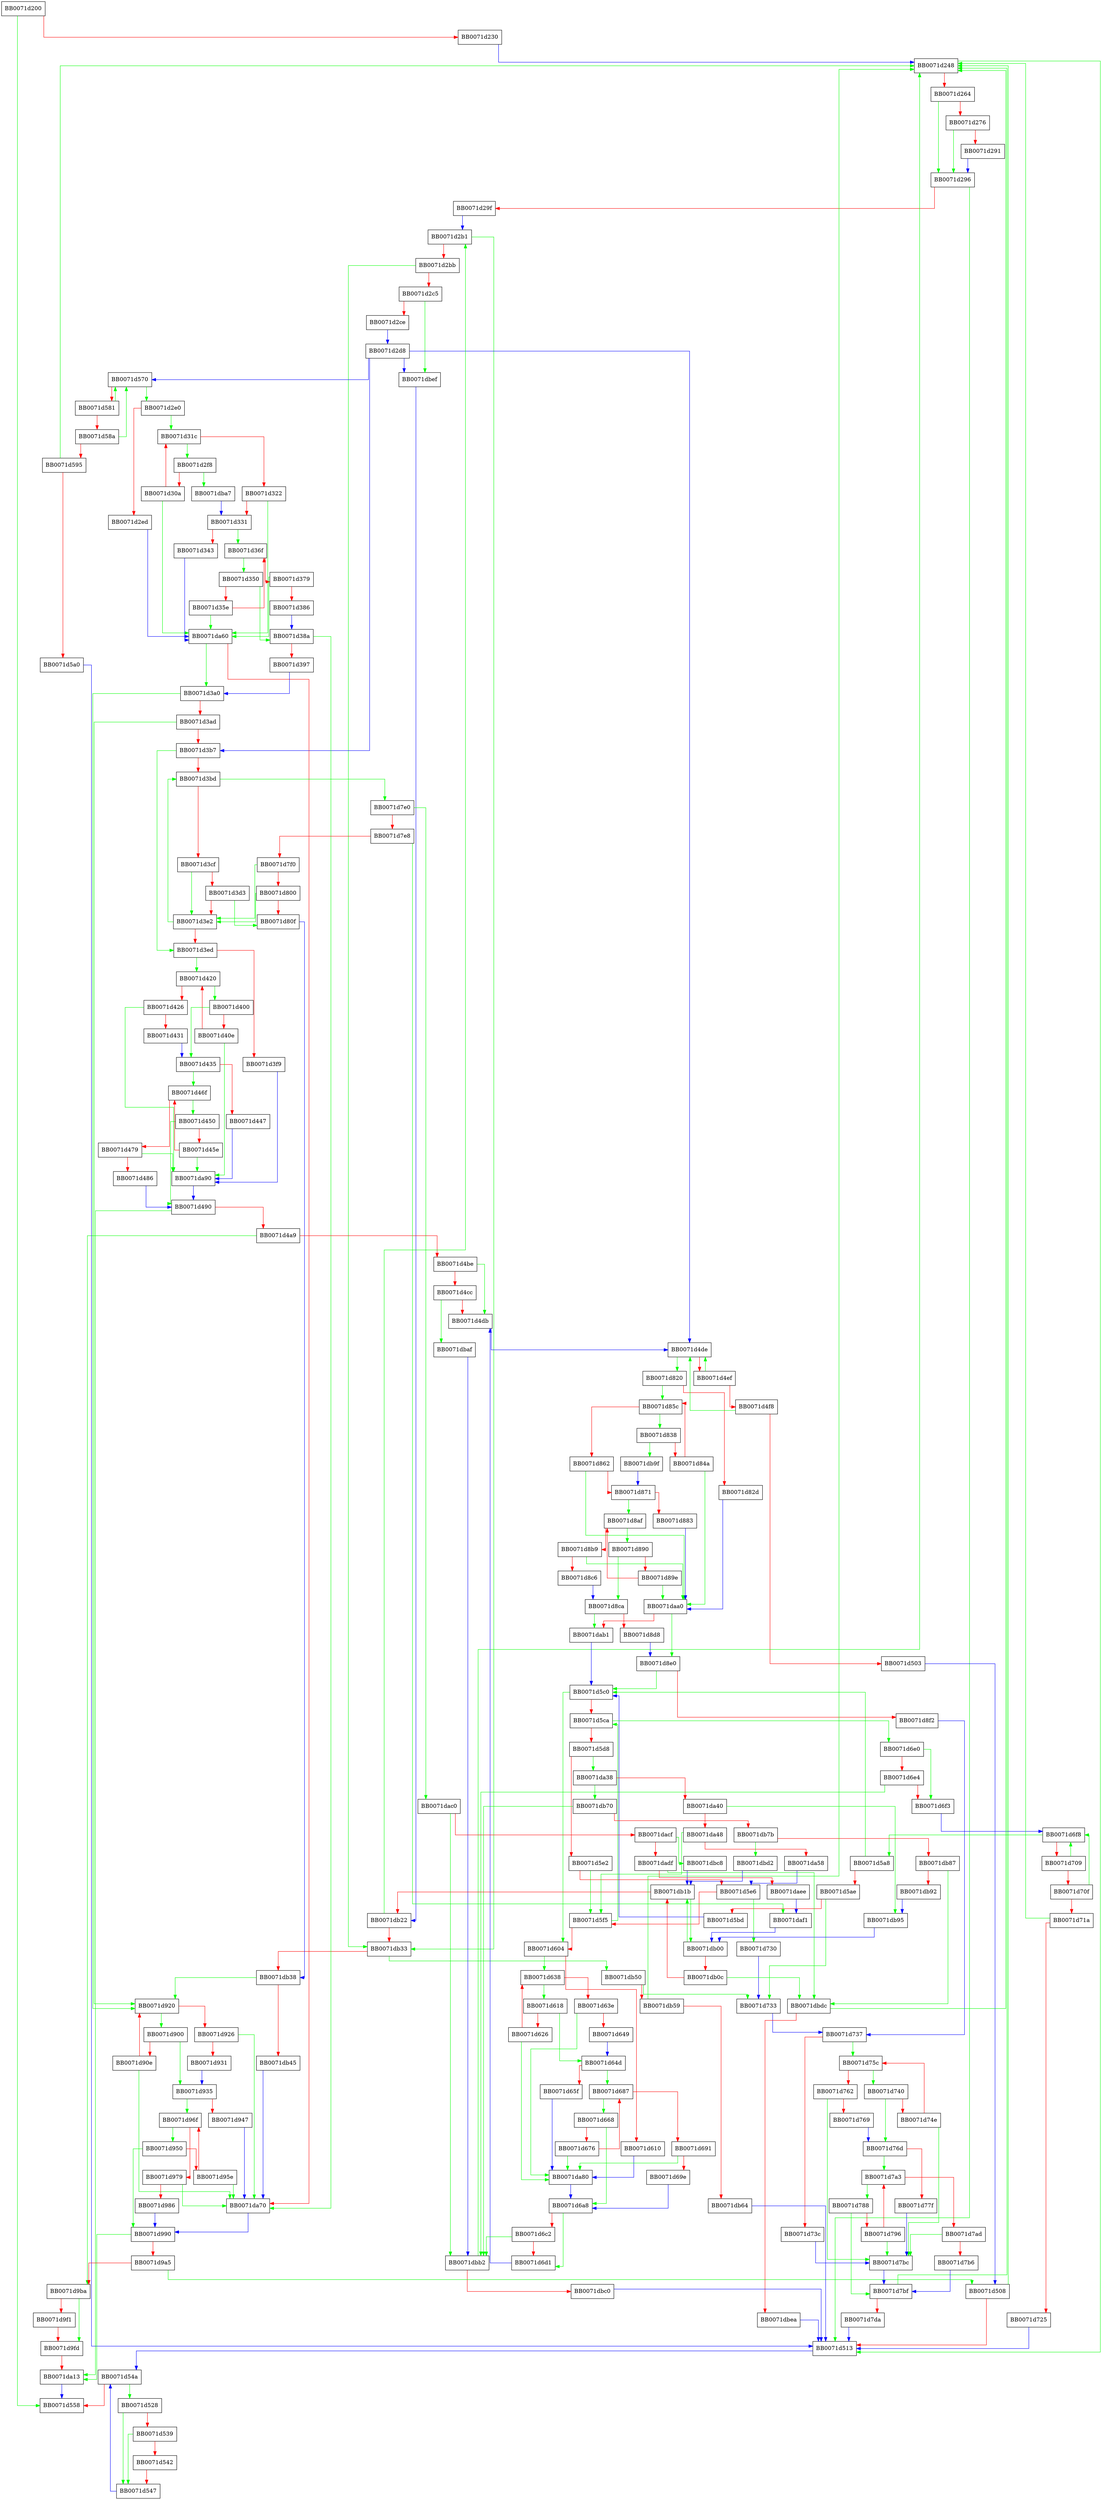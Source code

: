 digraph mime_parse_hdr {
  node [shape="box"];
  graph [splines=ortho];
  BB0071d200 -> BB0071d558 [color="green"];
  BB0071d200 -> BB0071d230 [color="red"];
  BB0071d230 -> BB0071d248 [color="blue"];
  BB0071d248 -> BB0071d513 [color="green"];
  BB0071d248 -> BB0071d264 [color="red"];
  BB0071d264 -> BB0071d296 [color="green"];
  BB0071d264 -> BB0071d276 [color="red"];
  BB0071d276 -> BB0071d296 [color="green"];
  BB0071d276 -> BB0071d291 [color="red"];
  BB0071d291 -> BB0071d296 [color="blue"];
  BB0071d296 -> BB0071d513 [color="green"];
  BB0071d296 -> BB0071d29f [color="red"];
  BB0071d29f -> BB0071d2b1 [color="blue"];
  BB0071d2b1 -> BB0071db33 [color="green"];
  BB0071d2b1 -> BB0071d2bb [color="red"];
  BB0071d2bb -> BB0071db33 [color="green"];
  BB0071d2bb -> BB0071d2c5 [color="red"];
  BB0071d2c5 -> BB0071dbef [color="green"];
  BB0071d2c5 -> BB0071d2ce [color="red"];
  BB0071d2ce -> BB0071d2d8 [color="blue"];
  BB0071d2d8 -> BB0071dbef [color="blue"];
  BB0071d2d8 -> BB0071d570 [color="blue"];
  BB0071d2d8 -> BB0071d3b7 [color="blue"];
  BB0071d2d8 -> BB0071d4de [color="blue"];
  BB0071d2e0 -> BB0071d31c [color="green"];
  BB0071d2e0 -> BB0071d2ed [color="red"];
  BB0071d2ed -> BB0071da60 [color="blue"];
  BB0071d2f8 -> BB0071dba7 [color="green"];
  BB0071d2f8 -> BB0071d30a [color="red"];
  BB0071d30a -> BB0071da60 [color="green"];
  BB0071d30a -> BB0071d31c [color="red"];
  BB0071d31c -> BB0071d2f8 [color="green"];
  BB0071d31c -> BB0071d322 [color="red"];
  BB0071d322 -> BB0071da60 [color="green"];
  BB0071d322 -> BB0071d331 [color="red"];
  BB0071d331 -> BB0071d36f [color="green"];
  BB0071d331 -> BB0071d343 [color="red"];
  BB0071d343 -> BB0071da60 [color="blue"];
  BB0071d350 -> BB0071d38a [color="green"];
  BB0071d350 -> BB0071d35e [color="red"];
  BB0071d35e -> BB0071da60 [color="green"];
  BB0071d35e -> BB0071d36f [color="red"];
  BB0071d36f -> BB0071d350 [color="green"];
  BB0071d36f -> BB0071d379 [color="red"];
  BB0071d379 -> BB0071da60 [color="green"];
  BB0071d379 -> BB0071d386 [color="red"];
  BB0071d386 -> BB0071d38a [color="blue"];
  BB0071d38a -> BB0071da70 [color="green"];
  BB0071d38a -> BB0071d397 [color="red"];
  BB0071d397 -> BB0071d3a0 [color="blue"];
  BB0071d3a0 -> BB0071d920 [color="green"];
  BB0071d3a0 -> BB0071d3ad [color="red"];
  BB0071d3ad -> BB0071d920 [color="green"];
  BB0071d3ad -> BB0071d3b7 [color="red"];
  BB0071d3b7 -> BB0071d3ed [color="green"];
  BB0071d3b7 -> BB0071d3bd [color="red"];
  BB0071d3bd -> BB0071d7e0 [color="green"];
  BB0071d3bd -> BB0071d3cf [color="red"];
  BB0071d3cf -> BB0071d3e2 [color="green"];
  BB0071d3cf -> BB0071d3d3 [color="red"];
  BB0071d3d3 -> BB0071d80f [color="green"];
  BB0071d3d3 -> BB0071d3e2 [color="red"];
  BB0071d3e2 -> BB0071d3bd [color="green"];
  BB0071d3e2 -> BB0071d3ed [color="red"];
  BB0071d3ed -> BB0071d420 [color="green"];
  BB0071d3ed -> BB0071d3f9 [color="red"];
  BB0071d3f9 -> BB0071da90 [color="blue"];
  BB0071d400 -> BB0071d435 [color="green"];
  BB0071d400 -> BB0071d40e [color="red"];
  BB0071d40e -> BB0071da90 [color="green"];
  BB0071d40e -> BB0071d420 [color="red"];
  BB0071d420 -> BB0071d400 [color="green"];
  BB0071d420 -> BB0071d426 [color="red"];
  BB0071d426 -> BB0071da90 [color="green"];
  BB0071d426 -> BB0071d431 [color="red"];
  BB0071d431 -> BB0071d435 [color="blue"];
  BB0071d435 -> BB0071d46f [color="green"];
  BB0071d435 -> BB0071d447 [color="red"];
  BB0071d447 -> BB0071da90 [color="blue"];
  BB0071d450 -> BB0071d490 [color="green"];
  BB0071d450 -> BB0071d45e [color="red"];
  BB0071d45e -> BB0071da90 [color="green"];
  BB0071d45e -> BB0071d46f [color="red"];
  BB0071d46f -> BB0071d450 [color="green"];
  BB0071d46f -> BB0071d479 [color="red"];
  BB0071d479 -> BB0071da90 [color="green"];
  BB0071d479 -> BB0071d486 [color="red"];
  BB0071d486 -> BB0071d490 [color="blue"];
  BB0071d490 -> BB0071da13 [color="green"];
  BB0071d490 -> BB0071d4a9 [color="red"];
  BB0071d4a9 -> BB0071d9ba [color="green"];
  BB0071d4a9 -> BB0071d4be [color="red"];
  BB0071d4be -> BB0071d4db [color="green"];
  BB0071d4be -> BB0071d4cc [color="red"];
  BB0071d4cc -> BB0071dbaf [color="green"];
  BB0071d4cc -> BB0071d4db [color="red"];
  BB0071d4db -> BB0071d4de [color="blue"];
  BB0071d4de -> BB0071d820 [color="green"];
  BB0071d4de -> BB0071d4ef [color="red"];
  BB0071d4ef -> BB0071d4de [color="green"];
  BB0071d4ef -> BB0071d4f8 [color="red"];
  BB0071d4f8 -> BB0071d4de [color="green"];
  BB0071d4f8 -> BB0071d503 [color="red"];
  BB0071d503 -> BB0071d508 [color="blue"];
  BB0071d508 -> BB0071d248 [color="green"];
  BB0071d508 -> BB0071d513 [color="red"];
  BB0071d513 -> BB0071d54a [color="blue"];
  BB0071d528 -> BB0071d547 [color="green"];
  BB0071d528 -> BB0071d539 [color="red"];
  BB0071d539 -> BB0071d547 [color="green"];
  BB0071d539 -> BB0071d542 [color="red"];
  BB0071d542 -> BB0071d547 [color="red"];
  BB0071d547 -> BB0071d54a [color="blue"];
  BB0071d54a -> BB0071d528 [color="green"];
  BB0071d54a -> BB0071d558 [color="red"];
  BB0071d570 -> BB0071d2e0 [color="green"];
  BB0071d570 -> BB0071d581 [color="red"];
  BB0071d581 -> BB0071d570 [color="green"];
  BB0071d581 -> BB0071d58a [color="red"];
  BB0071d58a -> BB0071d570 [color="green"];
  BB0071d58a -> BB0071d595 [color="red"];
  BB0071d595 -> BB0071d248 [color="green"];
  BB0071d595 -> BB0071d5a0 [color="red"];
  BB0071d5a0 -> BB0071d513 [color="blue"];
  BB0071d5a8 -> BB0071d5c0 [color="green"];
  BB0071d5a8 -> BB0071d5ae [color="red"];
  BB0071d5ae -> BB0071d733 [color="green"];
  BB0071d5ae -> BB0071d5bd [color="red"];
  BB0071d5bd -> BB0071d5c0 [color="blue"];
  BB0071d5c0 -> BB0071d604 [color="green"];
  BB0071d5c0 -> BB0071d5ca [color="red"];
  BB0071d5ca -> BB0071d6e0 [color="green"];
  BB0071d5ca -> BB0071d5d8 [color="red"];
  BB0071d5d8 -> BB0071da38 [color="green"];
  BB0071d5d8 -> BB0071d5e2 [color="red"];
  BB0071d5e2 -> BB0071d5f5 [color="green"];
  BB0071d5e2 -> BB0071d5e6 [color="red"];
  BB0071d5e6 -> BB0071d730 [color="green"];
  BB0071d5e6 -> BB0071d5f5 [color="red"];
  BB0071d5f5 -> BB0071d5ca [color="green"];
  BB0071d5f5 -> BB0071d604 [color="red"];
  BB0071d604 -> BB0071d638 [color="green"];
  BB0071d604 -> BB0071d610 [color="red"];
  BB0071d610 -> BB0071da80 [color="blue"];
  BB0071d618 -> BB0071d64d [color="green"];
  BB0071d618 -> BB0071d626 [color="red"];
  BB0071d626 -> BB0071da80 [color="green"];
  BB0071d626 -> BB0071d638 [color="red"];
  BB0071d638 -> BB0071d618 [color="green"];
  BB0071d638 -> BB0071d63e [color="red"];
  BB0071d63e -> BB0071da80 [color="green"];
  BB0071d63e -> BB0071d649 [color="red"];
  BB0071d649 -> BB0071d64d [color="blue"];
  BB0071d64d -> BB0071d687 [color="green"];
  BB0071d64d -> BB0071d65f [color="red"];
  BB0071d65f -> BB0071da80 [color="blue"];
  BB0071d668 -> BB0071d6a8 [color="green"];
  BB0071d668 -> BB0071d676 [color="red"];
  BB0071d676 -> BB0071da80 [color="green"];
  BB0071d676 -> BB0071d687 [color="red"];
  BB0071d687 -> BB0071d668 [color="green"];
  BB0071d687 -> BB0071d691 [color="red"];
  BB0071d691 -> BB0071da80 [color="green"];
  BB0071d691 -> BB0071d69e [color="red"];
  BB0071d69e -> BB0071d6a8 [color="blue"];
  BB0071d6a8 -> BB0071d6d1 [color="green"];
  BB0071d6a8 -> BB0071d6c2 [color="red"];
  BB0071d6c2 -> BB0071dbb2 [color="green"];
  BB0071d6c2 -> BB0071d6d1 [color="red"];
  BB0071d6d1 -> BB0071d4db [color="blue"];
  BB0071d6e0 -> BB0071d6f3 [color="green"];
  BB0071d6e0 -> BB0071d6e4 [color="red"];
  BB0071d6e4 -> BB0071dbb2 [color="green"];
  BB0071d6e4 -> BB0071d6f3 [color="red"];
  BB0071d6f3 -> BB0071d6f8 [color="blue"];
  BB0071d6f8 -> BB0071d5a8 [color="green"];
  BB0071d6f8 -> BB0071d709 [color="red"];
  BB0071d709 -> BB0071d6f8 [color="green"];
  BB0071d709 -> BB0071d70f [color="red"];
  BB0071d70f -> BB0071d6f8 [color="green"];
  BB0071d70f -> BB0071d71a [color="red"];
  BB0071d71a -> BB0071d248 [color="green"];
  BB0071d71a -> BB0071d725 [color="red"];
  BB0071d725 -> BB0071d513 [color="blue"];
  BB0071d730 -> BB0071d733 [color="blue"];
  BB0071d733 -> BB0071d737 [color="blue"];
  BB0071d737 -> BB0071d75c [color="green"];
  BB0071d737 -> BB0071d73c [color="red"];
  BB0071d73c -> BB0071d7bc [color="blue"];
  BB0071d740 -> BB0071d76d [color="green"];
  BB0071d740 -> BB0071d74e [color="red"];
  BB0071d74e -> BB0071d7bc [color="green"];
  BB0071d74e -> BB0071d75c [color="red"];
  BB0071d75c -> BB0071d740 [color="green"];
  BB0071d75c -> BB0071d762 [color="red"];
  BB0071d762 -> BB0071d7bc [color="green"];
  BB0071d762 -> BB0071d769 [color="red"];
  BB0071d769 -> BB0071d76d [color="blue"];
  BB0071d76d -> BB0071d7a3 [color="green"];
  BB0071d76d -> BB0071d77f [color="red"];
  BB0071d77f -> BB0071d7bc [color="blue"];
  BB0071d788 -> BB0071d7bf [color="green"];
  BB0071d788 -> BB0071d796 [color="red"];
  BB0071d796 -> BB0071d7bc [color="green"];
  BB0071d796 -> BB0071d7a3 [color="red"];
  BB0071d7a3 -> BB0071d788 [color="green"];
  BB0071d7a3 -> BB0071d7ad [color="red"];
  BB0071d7ad -> BB0071d7bc [color="green"];
  BB0071d7ad -> BB0071d7b6 [color="red"];
  BB0071d7b6 -> BB0071d7bf [color="blue"];
  BB0071d7bc -> BB0071d7bf [color="blue"];
  BB0071d7bf -> BB0071d248 [color="green"];
  BB0071d7bf -> BB0071d7da [color="red"];
  BB0071d7da -> BB0071d513 [color="blue"];
  BB0071d7e0 -> BB0071dac0 [color="green"];
  BB0071d7e0 -> BB0071d7e8 [color="red"];
  BB0071d7e8 -> BB0071daf1 [color="green"];
  BB0071d7e8 -> BB0071d7f0 [color="red"];
  BB0071d7f0 -> BB0071d3e2 [color="green"];
  BB0071d7f0 -> BB0071d800 [color="red"];
  BB0071d800 -> BB0071d3e2 [color="green"];
  BB0071d800 -> BB0071d80f [color="red"];
  BB0071d80f -> BB0071db38 [color="blue"];
  BB0071d820 -> BB0071d85c [color="green"];
  BB0071d820 -> BB0071d82d [color="red"];
  BB0071d82d -> BB0071daa0 [color="blue"];
  BB0071d838 -> BB0071db9f [color="green"];
  BB0071d838 -> BB0071d84a [color="red"];
  BB0071d84a -> BB0071daa0 [color="green"];
  BB0071d84a -> BB0071d85c [color="red"];
  BB0071d85c -> BB0071d838 [color="green"];
  BB0071d85c -> BB0071d862 [color="red"];
  BB0071d862 -> BB0071daa0 [color="green"];
  BB0071d862 -> BB0071d871 [color="red"];
  BB0071d871 -> BB0071d8af [color="green"];
  BB0071d871 -> BB0071d883 [color="red"];
  BB0071d883 -> BB0071daa0 [color="blue"];
  BB0071d890 -> BB0071d8ca [color="green"];
  BB0071d890 -> BB0071d89e [color="red"];
  BB0071d89e -> BB0071daa0 [color="green"];
  BB0071d89e -> BB0071d8af [color="red"];
  BB0071d8af -> BB0071d890 [color="green"];
  BB0071d8af -> BB0071d8b9 [color="red"];
  BB0071d8b9 -> BB0071daa0 [color="green"];
  BB0071d8b9 -> BB0071d8c6 [color="red"];
  BB0071d8c6 -> BB0071d8ca [color="blue"];
  BB0071d8ca -> BB0071dab1 [color="green"];
  BB0071d8ca -> BB0071d8d8 [color="red"];
  BB0071d8d8 -> BB0071d8e0 [color="blue"];
  BB0071d8e0 -> BB0071d5c0 [color="green"];
  BB0071d8e0 -> BB0071d8f2 [color="red"];
  BB0071d8f2 -> BB0071d737 [color="blue"];
  BB0071d900 -> BB0071d935 [color="green"];
  BB0071d900 -> BB0071d90e [color="red"];
  BB0071d90e -> BB0071da70 [color="green"];
  BB0071d90e -> BB0071d920 [color="red"];
  BB0071d920 -> BB0071d900 [color="green"];
  BB0071d920 -> BB0071d926 [color="red"];
  BB0071d926 -> BB0071da70 [color="green"];
  BB0071d926 -> BB0071d931 [color="red"];
  BB0071d931 -> BB0071d935 [color="blue"];
  BB0071d935 -> BB0071d96f [color="green"];
  BB0071d935 -> BB0071d947 [color="red"];
  BB0071d947 -> BB0071da70 [color="blue"];
  BB0071d950 -> BB0071d990 [color="green"];
  BB0071d950 -> BB0071d95e [color="red"];
  BB0071d95e -> BB0071da70 [color="green"];
  BB0071d95e -> BB0071d96f [color="red"];
  BB0071d96f -> BB0071d950 [color="green"];
  BB0071d96f -> BB0071d979 [color="red"];
  BB0071d979 -> BB0071da70 [color="green"];
  BB0071d979 -> BB0071d986 [color="red"];
  BB0071d986 -> BB0071d990 [color="blue"];
  BB0071d990 -> BB0071da13 [color="green"];
  BB0071d990 -> BB0071d9a5 [color="red"];
  BB0071d9a5 -> BB0071d508 [color="green"];
  BB0071d9a5 -> BB0071d9ba [color="red"];
  BB0071d9ba -> BB0071d9fd [color="green"];
  BB0071d9ba -> BB0071d9f1 [color="red"];
  BB0071d9f1 -> BB0071d9fd [color="red"];
  BB0071d9fd -> BB0071da13 [color="red"];
  BB0071da13 -> BB0071d558 [color="blue"];
  BB0071da38 -> BB0071db70 [color="green"];
  BB0071da38 -> BB0071da40 [color="red"];
  BB0071da40 -> BB0071db95 [color="green"];
  BB0071da40 -> BB0071da48 [color="red"];
  BB0071da48 -> BB0071d5f5 [color="green"];
  BB0071da48 -> BB0071da58 [color="red"];
  BB0071da58 -> BB0071d5e6 [color="blue"];
  BB0071da60 -> BB0071d3a0 [color="green"];
  BB0071da60 -> BB0071da70 [color="red"];
  BB0071da70 -> BB0071d990 [color="blue"];
  BB0071da80 -> BB0071d6a8 [color="blue"];
  BB0071da90 -> BB0071d490 [color="blue"];
  BB0071daa0 -> BB0071d8e0 [color="green"];
  BB0071daa0 -> BB0071dab1 [color="red"];
  BB0071dab1 -> BB0071d5c0 [color="blue"];
  BB0071dac0 -> BB0071dbb2 [color="green"];
  BB0071dac0 -> BB0071dacf [color="red"];
  BB0071dacf -> BB0071dbc8 [color="green"];
  BB0071dacf -> BB0071dadf [color="red"];
  BB0071dadf -> BB0071dbdc [color="green"];
  BB0071dadf -> BB0071daee [color="red"];
  BB0071daee -> BB0071daf1 [color="blue"];
  BB0071daf1 -> BB0071db00 [color="blue"];
  BB0071db00 -> BB0071db1b [color="green"];
  BB0071db00 -> BB0071db0c [color="red"];
  BB0071db0c -> BB0071dbdc [color="green"];
  BB0071db0c -> BB0071db1b [color="red"];
  BB0071db1b -> BB0071db00 [color="green"];
  BB0071db1b -> BB0071db22 [color="red"];
  BB0071db22 -> BB0071d2b1 [color="green"];
  BB0071db22 -> BB0071db33 [color="red"];
  BB0071db33 -> BB0071db50 [color="green"];
  BB0071db33 -> BB0071db38 [color="red"];
  BB0071db38 -> BB0071d920 [color="green"];
  BB0071db38 -> BB0071db45 [color="red"];
  BB0071db45 -> BB0071da70 [color="blue"];
  BB0071db50 -> BB0071d733 [color="green"];
  BB0071db50 -> BB0071db59 [color="red"];
  BB0071db59 -> BB0071d248 [color="green"];
  BB0071db59 -> BB0071db64 [color="red"];
  BB0071db64 -> BB0071d513 [color="blue"];
  BB0071db70 -> BB0071dbb2 [color="green"];
  BB0071db70 -> BB0071db7b [color="red"];
  BB0071db7b -> BB0071dbd2 [color="green"];
  BB0071db7b -> BB0071db87 [color="red"];
  BB0071db87 -> BB0071dbdc [color="green"];
  BB0071db87 -> BB0071db92 [color="red"];
  BB0071db92 -> BB0071db95 [color="blue"];
  BB0071db95 -> BB0071db00 [color="blue"];
  BB0071db9f -> BB0071d871 [color="blue"];
  BB0071dba7 -> BB0071d331 [color="blue"];
  BB0071dbaf -> BB0071dbb2 [color="blue"];
  BB0071dbb2 -> BB0071d248 [color="green"];
  BB0071dbb2 -> BB0071dbc0 [color="red"];
  BB0071dbc0 -> BB0071d513 [color="blue"];
  BB0071dbc8 -> BB0071db1b [color="blue"];
  BB0071dbd2 -> BB0071db1b [color="blue"];
  BB0071dbdc -> BB0071d248 [color="green"];
  BB0071dbdc -> BB0071dbea [color="red"];
  BB0071dbea -> BB0071d513 [color="blue"];
  BB0071dbef -> BB0071db22 [color="blue"];
}